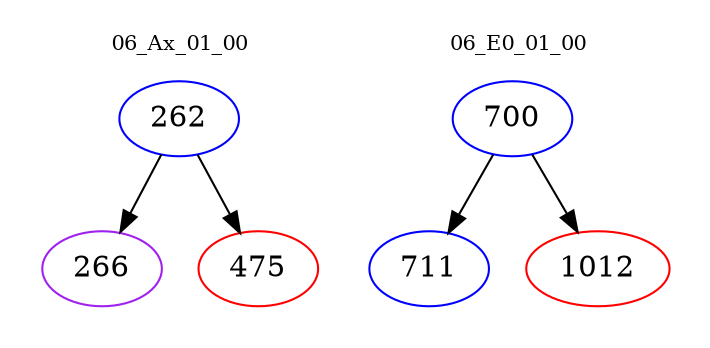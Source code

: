 digraph{
subgraph cluster_0 {
color = white
label = "06_Ax_01_00";
fontsize=10;
T0_262 [label="262", color="blue"]
T0_262 -> T0_266 [color="black"]
T0_266 [label="266", color="purple"]
T0_262 -> T0_475 [color="black"]
T0_475 [label="475", color="red"]
}
subgraph cluster_1 {
color = white
label = "06_E0_01_00";
fontsize=10;
T1_700 [label="700", color="blue"]
T1_700 -> T1_711 [color="black"]
T1_711 [label="711", color="blue"]
T1_700 -> T1_1012 [color="black"]
T1_1012 [label="1012", color="red"]
}
}
